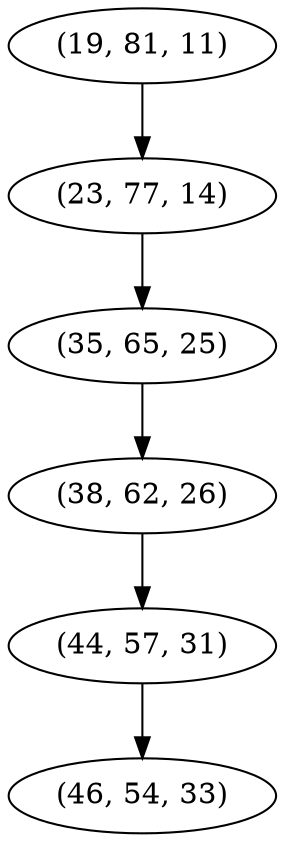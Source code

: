digraph tree {
    "(19, 81, 11)";
    "(23, 77, 14)";
    "(35, 65, 25)";
    "(38, 62, 26)";
    "(44, 57, 31)";
    "(46, 54, 33)";
    "(19, 81, 11)" -> "(23, 77, 14)";
    "(23, 77, 14)" -> "(35, 65, 25)";
    "(35, 65, 25)" -> "(38, 62, 26)";
    "(38, 62, 26)" -> "(44, 57, 31)";
    "(44, 57, 31)" -> "(46, 54, 33)";
}
